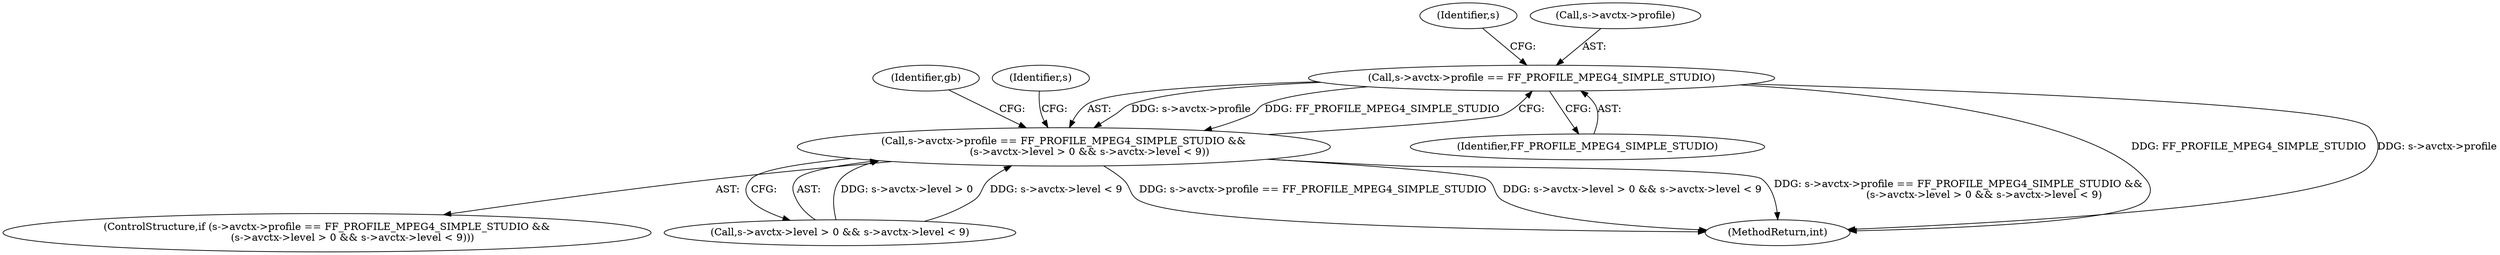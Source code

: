 digraph "0_FFmpeg_2fc108f60f98cd00813418a8754a46476b404a3c@pointer" {
"1000626" [label="(Call,s->avctx->profile == FF_PROFILE_MPEG4_SIMPLE_STUDIO)"];
"1000625" [label="(Call,s->avctx->profile == FF_PROFILE_MPEG4_SIMPLE_STUDIO &&\n                (s->avctx->level > 0 && s->avctx->level < 9))"];
"1000624" [label="(ControlStructure,if (s->avctx->profile == FF_PROFILE_MPEG4_SIMPLE_STUDIO &&\n                (s->avctx->level > 0 && s->avctx->level < 9)))"];
"1000693" [label="(Identifier,gb)"];
"1000632" [label="(Identifier,FF_PROFILE_MPEG4_SIMPLE_STUDIO)"];
"1000625" [label="(Call,s->avctx->profile == FF_PROFILE_MPEG4_SIMPLE_STUDIO &&\n                (s->avctx->level > 0 && s->avctx->level < 9))"];
"1000633" [label="(Call,s->avctx->level > 0 && s->avctx->level < 9)"];
"1000637" [label="(Identifier,s)"];
"1000626" [label="(Call,s->avctx->profile == FF_PROFILE_MPEG4_SIMPLE_STUDIO)"];
"1000651" [label="(Identifier,s)"];
"1000751" [label="(MethodReturn,int)"];
"1000627" [label="(Call,s->avctx->profile)"];
"1000626" -> "1000625"  [label="AST: "];
"1000626" -> "1000632"  [label="CFG: "];
"1000627" -> "1000626"  [label="AST: "];
"1000632" -> "1000626"  [label="AST: "];
"1000637" -> "1000626"  [label="CFG: "];
"1000625" -> "1000626"  [label="CFG: "];
"1000626" -> "1000751"  [label="DDG: FF_PROFILE_MPEG4_SIMPLE_STUDIO"];
"1000626" -> "1000751"  [label="DDG: s->avctx->profile"];
"1000626" -> "1000625"  [label="DDG: s->avctx->profile"];
"1000626" -> "1000625"  [label="DDG: FF_PROFILE_MPEG4_SIMPLE_STUDIO"];
"1000625" -> "1000624"  [label="AST: "];
"1000625" -> "1000633"  [label="CFG: "];
"1000633" -> "1000625"  [label="AST: "];
"1000651" -> "1000625"  [label="CFG: "];
"1000693" -> "1000625"  [label="CFG: "];
"1000625" -> "1000751"  [label="DDG: s->avctx->profile == FF_PROFILE_MPEG4_SIMPLE_STUDIO"];
"1000625" -> "1000751"  [label="DDG: s->avctx->level > 0 && s->avctx->level < 9"];
"1000625" -> "1000751"  [label="DDG: s->avctx->profile == FF_PROFILE_MPEG4_SIMPLE_STUDIO &&\n                (s->avctx->level > 0 && s->avctx->level < 9)"];
"1000633" -> "1000625"  [label="DDG: s->avctx->level > 0"];
"1000633" -> "1000625"  [label="DDG: s->avctx->level < 9"];
}

